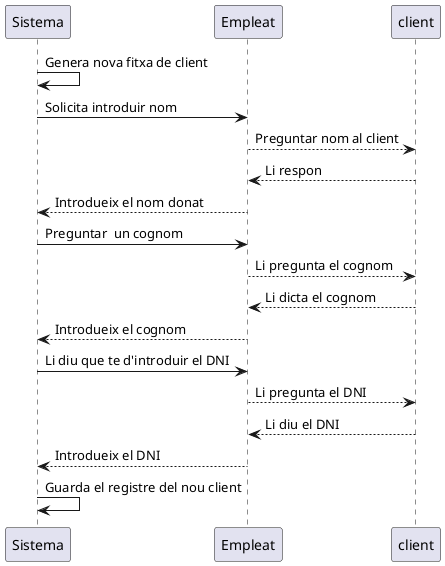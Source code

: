@startuml diagrama_cervesa
Sistema -> Sistema: Genera nova fitxa de client 
Sistema -> Empleat: Solicita introduir nom 
Empleat --> client: Preguntar nom al client
Empleat <-- client: Li respon
Empleat--> Sistema: Introdueix el nom donat 
Sistema -> Empleat: Preguntar  un cognom
Empleat --> client: Li pregunta el cognom
Empleat <-- client: Li dicta el cognom 
Empleat --> Sistema: Introdueix el cognom
Sistema -> Empleat: Li diu que te d'introduir el DNI
Empleat -->client: Li pregunta el DNI
Empleat <-- client: Li diu el DNI
Empleat --> Sistema: Introdueix el DNI
Sistema -> Sistema: Guarda el registre del nou client